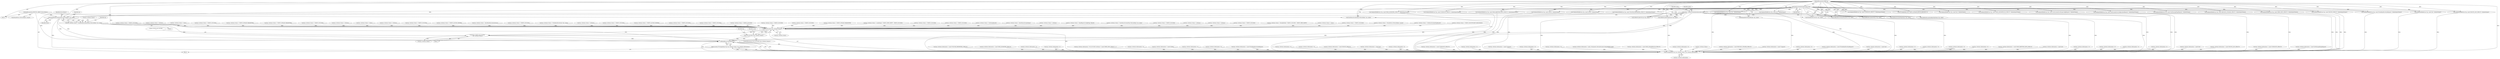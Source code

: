 digraph "0_VeraCrypt_f30f9339c9a0b9bbcc6f5ad38804af39db1f479e@API" {
"1002713" [label="(Call,StartBootEncryptionSetup (DeviceObject, Irp, irpSp))"];
"1000118" [label="(MethodParameterIn,PDEVICE_OBJECT DeviceObject)"];
"1000125" [label="(Call,IoGetCurrentIrpStackLocation (Irp))"];
"1000120" [label="(MethodParameterIn,PIRP Irp)"];
"1000123" [label="(Call,irpSp = IoGetCurrentIrpStackLocation (Irp))"];
"1002707" [label="(Call,Irp->IoStatus.Status = StartBootEncryptionSetup (DeviceObject, Irp, irpSp))"];
"1003077" [label="(Call,NT_SUCCESS (Irp->IoStatus.Status))"];
"1003076" [label="(Call,!NT_SUCCESS (Irp->IoStatus.Status))"];
"1003105" [label="(Call,Dump (\"IOCTL error 0x%08x\n\", Irp->IoStatus.Status))"];
"1003113" [label="(Call,TCCompleteIrp (Irp, Irp->IoStatus.Status, Irp->IoStatus.Information))"];
"1003112" [label="(Return,return TCCompleteIrp (Irp, Irp->IoStatus.Status, Irp->IoStatus.Information);)"];
"1002713" [label="(Call,StartBootEncryptionSetup (DeviceObject, Irp, irpSp))"];
"1003088" [label="(Identifier,irpSp)"];
"1001313" [label="(Call,Irp->IoStatus.Status = STATUS_SUCCESS)"];
"1001650" [label="(Call,Irp->IoStatus.Information = sizeof (VOLUME_PROPERTIES_STRUCT))"];
"1002005" [label="(Call,Irp->IoStatus.Information = sizeof (DISK_GEOMETRY_STRUCT))"];
"1002304" [label="(Call,Irp->IoStatus.Information = 0)"];
"1002715" [label="(Identifier,Irp)"];
"1003113" [label="(Call,TCCompleteIrp (Irp, Irp->IoStatus.Status, Irp->IoStatus.Information))"];
"1002963" [label="(Call,Irp->IoStatus.Status = STATUS_ACCESS_DENIED)"];
"1002245" [label="(Call,Irp->IoStatus.Information = 0)"];
"1002726" [label="(Call,Irp->IoStatus.Status = AbortBootEncryptionSetup())"];
"1001384" [label="(Call,ValidateIOBufferSize (Irp, sizeof (VOLUME_PROPERTIES_STRUCT), ValidateInputOutput))"];
"1002816" [label="(Call,Irp->IoStatus.Status = STATUS_SUCCESS)"];
"1000708" [label="(Call,Irp->IoStatus.Information = NT_SUCCESS (ntStatus) ? sizeof (OPEN_TEST_STRUCT) : 0)"];
"1003075" [label="(ControlStructure,if (!NT_SUCCESS (Irp->IoStatus.Status)))"];
"1002881" [label="(Call,Irp->IoStatus.Status = WriteBootDriveSector (Irp, irpSp))"];
"1000990" [label="(Call,Irp->IoStatus.Status = ntStatus)"];
"1002733" [label="(Call,Irp->IoStatus.Information = 0)"];
"1000159" [label="(Call,Irp->IoStatus.Information = sizeof (LONG))"];
"1001051" [label="(Call,Irp->IoStatus.Information = 0)"];
"1001361" [label="(Call,Irp->IoStatus.Status = STATUS_SUCCESS)"];
"1002708" [label="(Call,Irp->IoStatus.Status)"];
"1002488" [label="(Call,Irp->IoStatus.Information = 0)"];
"1002339" [label="(Call,Irp->IoStatus.Information = sizeof (ProbeRealDriveSizeRequest))"];
"1001064" [label="(Call,Irp->IoStatus.Status = STATUS_ACCESS_DENIED)"];
"1001025" [label="(Call,Irp->IoStatus.Status = STATUS_SUCCESS)"];
"1000213" [label="(Call,ValidateIOBufferSize (Irp, sizeof (int), ValidateOutput))"];
"1000120" [label="(MethodParameterIn,PIRP Irp)"];
"1002655" [label="(Call,Irp->IoStatus.Status = STATUS_SUCCESS)"];
"1002698" [label="(Call,Irp->IoStatus.Status = STATUS_SUCCESS)"];
"1001097" [label="(Call,Irp->IoStatus.Information = 0)"];
"1003061" [label="(Call,Irp->IoStatus.Information = 0)"];
"1000121" [label="(Block,)"];
"1002512" [label="(Call,Irp->IoStatus.Information = sizeof (MOUNT_STRUCT))"];
"1000336" [label="(Call,Irp->IoStatus.Status = STATUS_SUCCESS)"];
"1000256" [label="(Call,Irp->IoStatus.Information = sizeof (int))"];
"1002835" [label="(Call,Irp->IoStatus.Information = 0)"];
"1003076" [label="(Call,!NT_SUCCESS (Irp->IoStatus.Status))"];
"1003036" [label="(Call,Irp->IoStatus.Status = STATUS_SUCCESS)"];
"1003054" [label="(Call,Irp->IoStatus.Status = STATUS_INVALID_PARAMETER)"];
"1001041" [label="(Call,Irp->IoStatus.Status = cacheEmpty ? STATUS_PIPE_EMPTY : STATUS_SUCCESS)"];
"1002955" [label="(Call,Irp->IoStatus.Status = STATUS_SUCCESS)"];
"1002789" [label="(Call,ValidateIOBufferSize (Irp, sizeof (int), ValidateOutput))"];
"1002831" [label="(Call,StartDecoySystemWipe (DeviceObject, Irp, irpSp))"];
"1003112" [label="(Return,return TCCompleteIrp (Irp, Irp->IoStatus.Status, Irp->IoStatus.Information);)"];
"1002526" [label="(Call,MountDevice (DeviceObject, mount))"];
"1002778" [label="(Call,GetBootLoaderFingerprint (Irp, irpSp))"];
"1002647" [label="(Call,Irp->IoStatus.Information = sizeof (UNMOUNT_STRUCT))"];
"1001957" [label="(Call,ValidateIOBufferSize (Irp, sizeof (DISK_GEOMETRY_STRUCT), ValidateInputOutput))"];
"1002940" [label="(Call,Irp->IoStatus.Status = STATUS_SUCCESS)"];
"1002890" [label="(Call,Irp->IoStatus.Information = 0)"];
"1002754" [label="(Call,Irp->IoStatus.Status = GetSetupResult())"];
"1002768" [label="(Call,GetBootLoaderVersion (Irp, irpSp))"];
"1002844" [label="(Call,Irp->IoStatus.Status = AbortDecoySystemWipe())"];
"1002716" [label="(Identifier,irpSp)"];
"1002773" [label="(Call,ReopenBootVolumeHeader (Irp, irpSp))"];
"1000979" [label="(Call,Irp->IoStatus.Information = sizeof (*request))"];
"1002851" [label="(Call,Irp->IoStatus.Information = 0)"];
"1000720" [label="(Call,Irp->IoStatus.Status = ntStatus)"];
"1002979" [label="(Call,Irp->IoStatus.Status = ReadRegistryConfigFlags (FALSE))"];
"1002595" [label="(Call,ValidateIOBufferSize (Irp, sizeof (UNMOUNT_STRUCT), ValidateInputOutput))"];
"1002867" [label="(Call,Irp->IoStatus.Information = 0)"];
"1001718" [label="(Call,ValidateIOBufferSize (Irp, sizeof (DISK_PARTITION_INFO_STRUCT), ValidateInputOutput))"];
"1001368" [label="(Call,Irp->IoStatus.Information = irpSp->Parameters.DeviceIoControl.OutputBufferLength)"];
"1002825" [label="(Call,Irp->IoStatus.Status = StartDecoySystemWipe (DeviceObject, Irp, irpSp))"];
"1000972" [label="(Call,Irp->IoStatus.Status = STATUS_SUCCESS)"];
"1001331" [label="(Call,ValidateIOBufferSize (Irp, sizeof (uint32), ValidateOutput))"];
"1000123" [label="(Call,irpSp = IoGetCurrentIrpStackLocation (Irp))"];
"1002013" [label="(Call,Irp->IoStatus.Status = ntStatus)"];
"1002221" [label="(Call,Irp->IoStatus.Information = sizeof (DISK_GEOMETRY_EX_STRUCT))"];
"1000140" [label="(Call,ValidateIOBufferSize (Irp, sizeof (LONG), ValidateOutput))"];
"1002360" [label="(Call,Irp->IoStatus.Information = 0)"];
"1003115" [label="(Call,Irp->IoStatus.Status)"];
"1002998" [label="(Call,ValidateIOBufferSize (Irp, sizeof (GetSystemDriveDumpConfigRequest), ValidateOutput))"];
"1002900" [label="(Call,ValidateIOBufferSize (Irp, sizeof (GetWarningFlagsRequest), ValidateOutput))"];
"1002714" [label="(Identifier,DeviceObject)"];
"1001661" [label="(Call,ValidateIOBufferSize (Irp, sizeof (RESOLVE_SYMLINK_STRUCT), ValidateInputOutput))"];
"1001700" [label="(Call,Irp->IoStatus.Information = sizeof (RESOLVE_SYMLINK_STRUCT))"];
"1003043" [label="(Call,Irp->IoStatus.Information = sizeof (*request))"];
"1002707" [label="(Call,Irp->IoStatus.Status = StartBootEncryptionSetup (DeviceObject, Irp, irpSp))"];
"1002255" [label="(Call,ValidateIOBufferSize (Irp, sizeof (ProbeRealDriveSizeRequest), ValidateInputOutput))"];
"1003106" [label="(Literal,\"IOCTL error 0x%08x\n\")"];
"1001708" [label="(Call,Irp->IoStatus.Status = ntStatus)"];
"1000124" [label="(Identifier,irpSp)"];
"1000136" [label="(Block,)"];
"1000177" [label="(Call,ValidateIOBufferSize (Irp, sizeof (int), ValidateOutput))"];
"1000997" [label="(Call,Irp->IoStatus.Information = 0)"];
"1002381" [label="(Call,Irp->IoStatus.Information = sizeof (ProbeRealDriveSizeRequest))"];
"1000167" [label="(Call,Irp->IoStatus.Status = STATUS_SUCCESS)"];
"1001087" [label="(Call,Irp->IoStatus.Status = PortableMode ? STATUS_SUCCESS : STATUS_PIPE_EMPTY)"];
"1002876" [label="(Call,GetDecoySystemWipeStatus (Irp, irpSp))"];
"1002311" [label="(Call,Irp->IoStatus.Status = status)"];
"1000195" [label="(Call,Irp->IoStatus.Information = sizeof (int))"];
"1003071" [label="(Call,TCCompleteIrp (Irp, STATUS_INVALID_DEVICE_REQUEST, 0))"];
"1002347" [label="(Call,Irp->IoStatus.Status = STATUS_SUCCESS)"];
"1001107" [label="(Call,ValidateIOBufferSize (Irp, sizeof (MOUNT_LIST_STRUCT), ValidateOutput))"];
"1002783" [label="(Call,GetBootEncryptionAlgorithmName (Irp, irpSp))"];
"1001414" [label="(Call,Irp->IoStatus.Information = 0)"];
"1002520" [label="(Call,Irp->IoStatus.Status = MountDevice (DeviceObject, mount))"];
"1002747" [label="(Call,Irp->IoStatus.Information = 0)"];
"1000274" [label="(Call,ValidateIOBufferSize (Irp, sizeof (int), ValidateOutput))"];
"1002860" [label="(Call,Irp->IoStatus.Status = GetDecoySystemWipeResult())"];
"1001032" [label="(Call,Irp->IoStatus.Information = 0)"];
"1002238" [label="(Call,Irp->IoStatus.Status = STATUS_INSUFFICIENT_RESOURCES)"];
"1002987" [label="(Call,Irp->IoStatus.Information = 0)"];
"1000264" [label="(Call,Irp->IoStatus.Status = STATUS_SUCCESS)"];
"1003107" [label="(Call,Irp->IoStatus.Status)"];
"1001939" [label="(Call,Irp->IoStatus.Information = sizeof (DISK_PARTITION_INFO_STRUCT))"];
"1000118" [label="(MethodParameterIn,PDEVICE_OBJECT DeviceObject)"];
"1002808" [label="(Call,Irp->IoStatus.Information = sizeof (int))"];
"1002023" [label="(Call,ValidateIOBufferSize (Irp, sizeof (DISK_GEOMETRY_EX_STRUCT), ValidateInputOutput))"];
"1001947" [label="(Call,Irp->IoStatus.Status = ntStatus)"];
"1002970" [label="(Call,Irp->IoStatus.Information = 0)"];
"1002367" [label="(Call,Irp->IoStatus.Status = status)"];
"1000203" [label="(Call,Irp->IoStatus.Status = STATUS_SUCCESS)"];
"1002720" [label="(Identifier,Irp)"];
"1001407" [label="(Call,Irp->IoStatus.Status = STATUS_INVALID_PARAMETER)"];
"1003078" [label="(Call,Irp->IoStatus.Status)"];
"1003105" [label="(Call,Dump (\"IOCTL error 0x%08x\n\", Irp->IoStatus.Status))"];
"1002742" [label="(Call,GetBootEncryptionStatus (Irp, irpSp))"];
"1001071" [label="(Call,Irp->IoStatus.Information = 0)"];
"1002717" [label="(Call,Irp->IoStatus.Information = 0)"];
"1003092" [label="(Block,)"];
"1003077" [label="(Call,NT_SUCCESS (Irp->IoStatus.Status))"];
"1002481" [label="(Call,Irp->IoStatus.Status = STATUS_INVALID_PARAMETER)"];
"1002665" [label="(Call,ValidateIOBufferSize (Irp, sizeof (UNMOUNT_STRUCT), ValidateInputOutput))"];
"1000126" [label="(Identifier,Irp)"];
"1003125" [label="(MethodReturn,NTSTATUS)"];
"1002887" [label="(Call,WriteBootDriveSector (Irp, irpSp))"];
"1001015" [label="(Call,Irp->IoStatus.Information = 0)"];
"1000125" [label="(Call,IoGetCurrentIrpStackLocation (Irp))"];
"1003120" [label="(Call,Irp->IoStatus.Information)"];
"1000132" [label="(Identifier,irpSp)"];
"1000748" [label="(Call,ValidateIOBufferSize (Irp, sizeof (GetSystemDriveConfigurationRequest), ValidateInputOutput))"];
"1003114" [label="(Identifier,Irp)"];
"1001643" [label="(Call,Irp->IoStatus.Status = STATUS_SUCCESS)"];
"1000328" [label="(Call,Irp->IoStatus.Information = sizeof (int))"];
"1001320" [label="(Call,Irp->IoStatus.Information = sizeof (MOUNT_LIST_STRUCT))"];
"1000367" [label="(Call,ValidateIOBufferSize (Irp, sizeof (OPEN_TEST_STRUCT), ValidateInputOutput))"];
"1002229" [label="(Call,Irp->IoStatus.Status = ntStatus)"];
"1002690" [label="(Call,Irp->IoStatus.Information = sizeof (UNMOUNT_STRUCT))"];
"1002399" [label="(Call,ValidateIOBufferSize (Irp, sizeof (MOUNT_STRUCT), ValidateInputOutput))"];
"1002389" [label="(Call,Irp->IoStatus.Status = status)"];
"1001008" [label="(Call,Irp->IoStatus.Status = ntStatus)"];
"1002932" [label="(Call,Irp->IoStatus.Information = sizeof (GetWarningFlagsRequest))"];
"1002763" [label="(Call,GetBootDriveVolumeProperties (Irp, irpSp))"];
"1002713" -> "1002707"  [label="AST: "];
"1002713" -> "1002716"  [label="CFG: "];
"1002714" -> "1002713"  [label="AST: "];
"1002715" -> "1002713"  [label="AST: "];
"1002716" -> "1002713"  [label="AST: "];
"1002707" -> "1002713"  [label="CFG: "];
"1002713" -> "1003125"  [label="DDG: "];
"1002713" -> "1003125"  [label="DDG: "];
"1002713" -> "1002707"  [label="DDG: "];
"1002713" -> "1002707"  [label="DDG: "];
"1002713" -> "1002707"  [label="DDG: "];
"1000118" -> "1002713"  [label="DDG: "];
"1000125" -> "1002713"  [label="DDG: "];
"1000120" -> "1002713"  [label="DDG: "];
"1000123" -> "1002713"  [label="DDG: "];
"1002713" -> "1003113"  [label="DDG: "];
"1000118" -> "1000117"  [label="AST: "];
"1000118" -> "1003125"  [label="DDG: "];
"1000118" -> "1002526"  [label="DDG: "];
"1000118" -> "1002831"  [label="DDG: "];
"1000125" -> "1000123"  [label="AST: "];
"1000125" -> "1000126"  [label="CFG: "];
"1000126" -> "1000125"  [label="AST: "];
"1000123" -> "1000125"  [label="CFG: "];
"1000125" -> "1000123"  [label="DDG: "];
"1000120" -> "1000125"  [label="DDG: "];
"1000125" -> "1000140"  [label="DDG: "];
"1000125" -> "1000177"  [label="DDG: "];
"1000125" -> "1000213"  [label="DDG: "];
"1000125" -> "1000274"  [label="DDG: "];
"1000125" -> "1000367"  [label="DDG: "];
"1000125" -> "1000748"  [label="DDG: "];
"1000125" -> "1001107"  [label="DDG: "];
"1000125" -> "1001331"  [label="DDG: "];
"1000125" -> "1001384"  [label="DDG: "];
"1000125" -> "1001661"  [label="DDG: "];
"1000125" -> "1001718"  [label="DDG: "];
"1000125" -> "1001957"  [label="DDG: "];
"1000125" -> "1002023"  [label="DDG: "];
"1000125" -> "1002255"  [label="DDG: "];
"1000125" -> "1002399"  [label="DDG: "];
"1000125" -> "1002595"  [label="DDG: "];
"1000125" -> "1002665"  [label="DDG: "];
"1000125" -> "1002742"  [label="DDG: "];
"1000125" -> "1002763"  [label="DDG: "];
"1000125" -> "1002768"  [label="DDG: "];
"1000125" -> "1002773"  [label="DDG: "];
"1000125" -> "1002778"  [label="DDG: "];
"1000125" -> "1002783"  [label="DDG: "];
"1000125" -> "1002789"  [label="DDG: "];
"1000125" -> "1002831"  [label="DDG: "];
"1000125" -> "1002876"  [label="DDG: "];
"1000125" -> "1002887"  [label="DDG: "];
"1000125" -> "1002900"  [label="DDG: "];
"1000125" -> "1002998"  [label="DDG: "];
"1000125" -> "1003071"  [label="DDG: "];
"1000125" -> "1003113"  [label="DDG: "];
"1000120" -> "1000117"  [label="AST: "];
"1000120" -> "1003125"  [label="DDG: "];
"1000120" -> "1000140"  [label="DDG: "];
"1000120" -> "1000177"  [label="DDG: "];
"1000120" -> "1000213"  [label="DDG: "];
"1000120" -> "1000274"  [label="DDG: "];
"1000120" -> "1000367"  [label="DDG: "];
"1000120" -> "1000748"  [label="DDG: "];
"1000120" -> "1001107"  [label="DDG: "];
"1000120" -> "1001331"  [label="DDG: "];
"1000120" -> "1001384"  [label="DDG: "];
"1000120" -> "1001661"  [label="DDG: "];
"1000120" -> "1001718"  [label="DDG: "];
"1000120" -> "1001957"  [label="DDG: "];
"1000120" -> "1002023"  [label="DDG: "];
"1000120" -> "1002255"  [label="DDG: "];
"1000120" -> "1002399"  [label="DDG: "];
"1000120" -> "1002595"  [label="DDG: "];
"1000120" -> "1002665"  [label="DDG: "];
"1000120" -> "1002742"  [label="DDG: "];
"1000120" -> "1002763"  [label="DDG: "];
"1000120" -> "1002768"  [label="DDG: "];
"1000120" -> "1002773"  [label="DDG: "];
"1000120" -> "1002778"  [label="DDG: "];
"1000120" -> "1002783"  [label="DDG: "];
"1000120" -> "1002789"  [label="DDG: "];
"1000120" -> "1002831"  [label="DDG: "];
"1000120" -> "1002876"  [label="DDG: "];
"1000120" -> "1002887"  [label="DDG: "];
"1000120" -> "1002900"  [label="DDG: "];
"1000120" -> "1002998"  [label="DDG: "];
"1000120" -> "1003071"  [label="DDG: "];
"1000120" -> "1003113"  [label="DDG: "];
"1000123" -> "1000121"  [label="AST: "];
"1000124" -> "1000123"  [label="AST: "];
"1000132" -> "1000123"  [label="CFG: "];
"1000123" -> "1003125"  [label="DDG: "];
"1000123" -> "1003125"  [label="DDG: "];
"1000123" -> "1002742"  [label="DDG: "];
"1000123" -> "1002763"  [label="DDG: "];
"1000123" -> "1002768"  [label="DDG: "];
"1000123" -> "1002773"  [label="DDG: "];
"1000123" -> "1002778"  [label="DDG: "];
"1000123" -> "1002783"  [label="DDG: "];
"1000123" -> "1002831"  [label="DDG: "];
"1000123" -> "1002876"  [label="DDG: "];
"1000123" -> "1002887"  [label="DDG: "];
"1002707" -> "1000136"  [label="AST: "];
"1002708" -> "1002707"  [label="AST: "];
"1002720" -> "1002707"  [label="CFG: "];
"1002707" -> "1003125"  [label="DDG: "];
"1002707" -> "1003077"  [label="DDG: "];
"1003077" -> "1003076"  [label="AST: "];
"1003077" -> "1003078"  [label="CFG: "];
"1003078" -> "1003077"  [label="AST: "];
"1003076" -> "1003077"  [label="CFG: "];
"1003077" -> "1003076"  [label="DDG: "];
"1000167" -> "1003077"  [label="DDG: "];
"1001025" -> "1003077"  [label="DDG: "];
"1001708" -> "1003077"  [label="DDG: "];
"1002825" -> "1003077"  [label="DDG: "];
"1002229" -> "1003077"  [label="DDG: "];
"1001313" -> "1003077"  [label="DDG: "];
"1002844" -> "1003077"  [label="DDG: "];
"1002979" -> "1003077"  [label="DDG: "];
"1003036" -> "1003077"  [label="DDG: "];
"1002726" -> "1003077"  [label="DDG: "];
"1002347" -> "1003077"  [label="DDG: "];
"1000990" -> "1003077"  [label="DDG: "];
"1001087" -> "1003077"  [label="DDG: "];
"1002655" -> "1003077"  [label="DDG: "];
"1001041" -> "1003077"  [label="DDG: "];
"1003054" -> "1003077"  [label="DDG: "];
"1002955" -> "1003077"  [label="DDG: "];
"1000264" -> "1003077"  [label="DDG: "];
"1002881" -> "1003077"  [label="DDG: "];
"1001407" -> "1003077"  [label="DDG: "];
"1002698" -> "1003077"  [label="DDG: "];
"1001643" -> "1003077"  [label="DDG: "];
"1002367" -> "1003077"  [label="DDG: "];
"1001008" -> "1003077"  [label="DDG: "];
"1002238" -> "1003077"  [label="DDG: "];
"1000720" -> "1003077"  [label="DDG: "];
"1000972" -> "1003077"  [label="DDG: "];
"1001947" -> "1003077"  [label="DDG: "];
"1002754" -> "1003077"  [label="DDG: "];
"1001064" -> "1003077"  [label="DDG: "];
"1002481" -> "1003077"  [label="DDG: "];
"1002816" -> "1003077"  [label="DDG: "];
"1002311" -> "1003077"  [label="DDG: "];
"1002013" -> "1003077"  [label="DDG: "];
"1002389" -> "1003077"  [label="DDG: "];
"1002963" -> "1003077"  [label="DDG: "];
"1002520" -> "1003077"  [label="DDG: "];
"1000336" -> "1003077"  [label="DDG: "];
"1001361" -> "1003077"  [label="DDG: "];
"1002860" -> "1003077"  [label="DDG: "];
"1000203" -> "1003077"  [label="DDG: "];
"1002940" -> "1003077"  [label="DDG: "];
"1003077" -> "1003105"  [label="DDG: "];
"1003077" -> "1003113"  [label="DDG: "];
"1003076" -> "1003075"  [label="AST: "];
"1003088" -> "1003076"  [label="CFG: "];
"1003114" -> "1003076"  [label="CFG: "];
"1003076" -> "1003125"  [label="DDG: "];
"1003076" -> "1003125"  [label="DDG: "];
"1003105" -> "1003092"  [label="AST: "];
"1003105" -> "1003107"  [label="CFG: "];
"1003106" -> "1003105"  [label="AST: "];
"1003107" -> "1003105"  [label="AST: "];
"1003114" -> "1003105"  [label="CFG: "];
"1003105" -> "1003125"  [label="DDG: "];
"1003105" -> "1003113"  [label="DDG: "];
"1003113" -> "1003112"  [label="AST: "];
"1003113" -> "1003120"  [label="CFG: "];
"1003114" -> "1003113"  [label="AST: "];
"1003115" -> "1003113"  [label="AST: "];
"1003120" -> "1003113"  [label="AST: "];
"1003112" -> "1003113"  [label="CFG: "];
"1003113" -> "1003125"  [label="DDG: "];
"1003113" -> "1003125"  [label="DDG: "];
"1003113" -> "1003125"  [label="DDG: "];
"1003113" -> "1003125"  [label="DDG: "];
"1003113" -> "1003112"  [label="DDG: "];
"1000177" -> "1003113"  [label="DDG: "];
"1002887" -> "1003113"  [label="DDG: "];
"1000213" -> "1003113"  [label="DDG: "];
"1000140" -> "1003113"  [label="DDG: "];
"1002742" -> "1003113"  [label="DDG: "];
"1002595" -> "1003113"  [label="DDG: "];
"1002255" -> "1003113"  [label="DDG: "];
"1002768" -> "1003113"  [label="DDG: "];
"1002023" -> "1003113"  [label="DDG: "];
"1000274" -> "1003113"  [label="DDG: "];
"1001661" -> "1003113"  [label="DDG: "];
"1002399" -> "1003113"  [label="DDG: "];
"1002778" -> "1003113"  [label="DDG: "];
"1002665" -> "1003113"  [label="DDG: "];
"1001384" -> "1003113"  [label="DDG: "];
"1001107" -> "1003113"  [label="DDG: "];
"1001331" -> "1003113"  [label="DDG: "];
"1002876" -> "1003113"  [label="DDG: "];
"1001957" -> "1003113"  [label="DDG: "];
"1002773" -> "1003113"  [label="DDG: "];
"1002763" -> "1003113"  [label="DDG: "];
"1002789" -> "1003113"  [label="DDG: "];
"1000367" -> "1003113"  [label="DDG: "];
"1002783" -> "1003113"  [label="DDG: "];
"1001718" -> "1003113"  [label="DDG: "];
"1002998" -> "1003113"  [label="DDG: "];
"1002900" -> "1003113"  [label="DDG: "];
"1000748" -> "1003113"  [label="DDG: "];
"1002831" -> "1003113"  [label="DDG: "];
"1000708" -> "1003113"  [label="DDG: "];
"1002245" -> "1003113"  [label="DDG: "];
"1002647" -> "1003113"  [label="DDG: "];
"1001650" -> "1003113"  [label="DDG: "];
"1001414" -> "1003113"  [label="DDG: "];
"1001015" -> "1003113"  [label="DDG: "];
"1001939" -> "1003113"  [label="DDG: "];
"1002690" -> "1003113"  [label="DDG: "];
"1002747" -> "1003113"  [label="DDG: "];
"1001071" -> "1003113"  [label="DDG: "];
"1000328" -> "1003113"  [label="DDG: "];
"1001032" -> "1003113"  [label="DDG: "];
"1002808" -> "1003113"  [label="DDG: "];
"1002360" -> "1003113"  [label="DDG: "];
"1002512" -> "1003113"  [label="DDG: "];
"1002867" -> "1003113"  [label="DDG: "];
"1003061" -> "1003113"  [label="DDG: "];
"1002381" -> "1003113"  [label="DDG: "];
"1000997" -> "1003113"  [label="DDG: "];
"1002221" -> "1003113"  [label="DDG: "];
"1002932" -> "1003113"  [label="DDG: "];
"1002987" -> "1003113"  [label="DDG: "];
"1000159" -> "1003113"  [label="DDG: "];
"1001097" -> "1003113"  [label="DDG: "];
"1001320" -> "1003113"  [label="DDG: "];
"1002339" -> "1003113"  [label="DDG: "];
"1002005" -> "1003113"  [label="DDG: "];
"1002970" -> "1003113"  [label="DDG: "];
"1000979" -> "1003113"  [label="DDG: "];
"1003043" -> "1003113"  [label="DDG: "];
"1001700" -> "1003113"  [label="DDG: "];
"1002304" -> "1003113"  [label="DDG: "];
"1002488" -> "1003113"  [label="DDG: "];
"1002733" -> "1003113"  [label="DDG: "];
"1000256" -> "1003113"  [label="DDG: "];
"1000195" -> "1003113"  [label="DDG: "];
"1002717" -> "1003113"  [label="DDG: "];
"1002835" -> "1003113"  [label="DDG: "];
"1001368" -> "1003113"  [label="DDG: "];
"1001051" -> "1003113"  [label="DDG: "];
"1002851" -> "1003113"  [label="DDG: "];
"1002890" -> "1003113"  [label="DDG: "];
"1003112" -> "1000121"  [label="AST: "];
"1003125" -> "1003112"  [label="CFG: "];
"1003112" -> "1003125"  [label="DDG: "];
}
